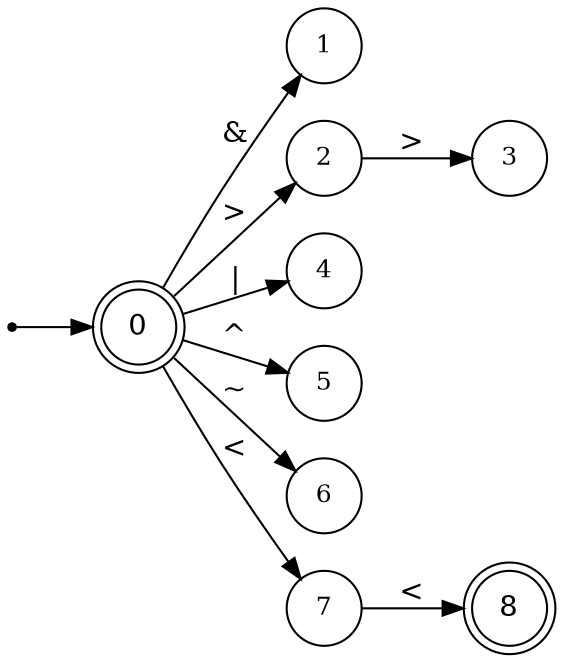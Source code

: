digraph finite_state_machine {
	rankdir=LR;
	size="10,10"

	node [ shape = doublecircle, label = "0", fontsize  = 14] n0;

	node [ shape = circle, label = "1", fontsize  = 12] n1;
	node [ shape = circle, label = "2", fontsize  = 12] n2;
	node [ shape = circle, label = "3", fontsize  = 12] n3;
	node [ shape = circle, label = "4", fontsize  = 12] n4;
	node [ shape = circle, label = "5", fontsize  = 12] n5;
	node [ shape = circle, label = "6", fontsize  = 12] n6;
	node [ shape = circle, label = "7", fontsize  = 12] n7;

	node [ shape = doublecircle, label = "8", fontsize  = 14] n8;

	node [shape = point ]; qi
	qi -> n0;

	n0 -> n1 [ label = "&" ];
	n0 -> n2 [ label = ">" ];
	n2 -> n3 [ label = ">" ];
	n0 -> n4 [ label = "|" ];
	n0 -> n5 [ label = "^" ];
	n0 -> n6 [ label = "~" ];
	n0 -> n7 [ label = "<" ];
	n7 -> n8 [ label = "<" ];
}